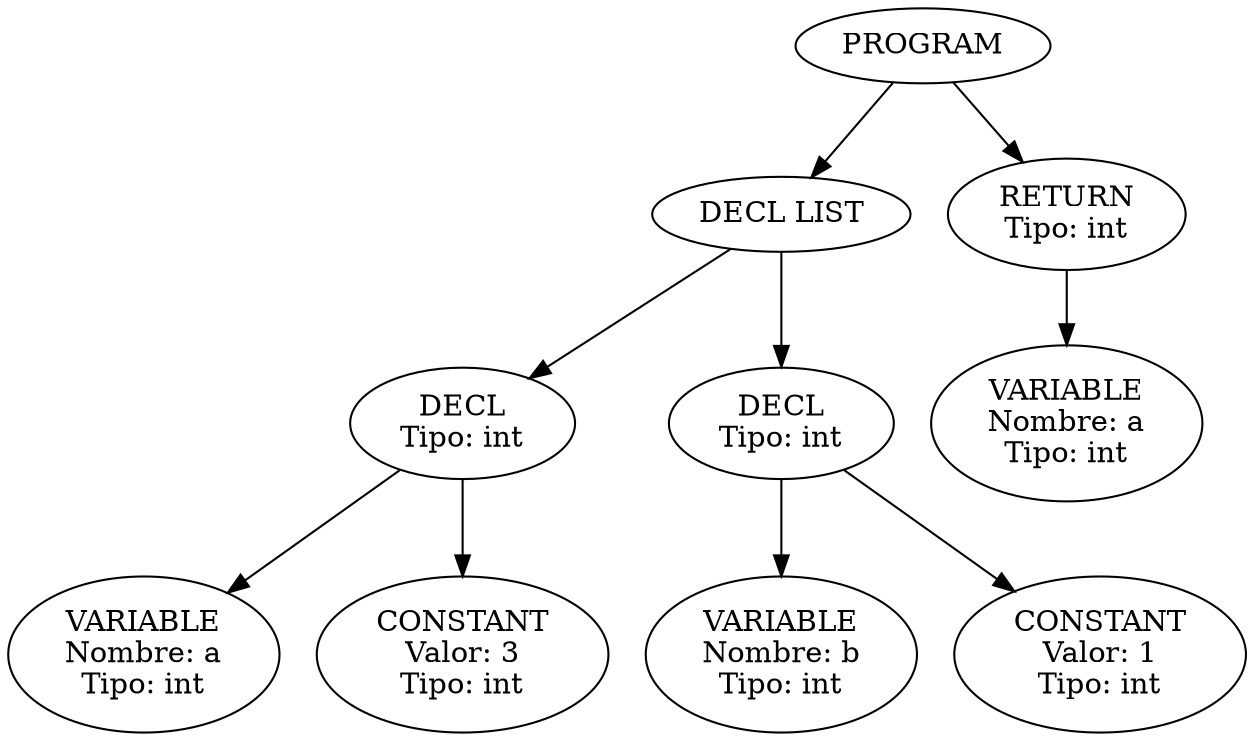 digraph AST {
  0 [label="PROGRAM"];
  1 [label="DECL LIST"];
  2 [label="DECL\nTipo: int"];
  3 [label="VARIABLE\nNombre: a\nTipo: int"];
  2 -> 3;
  4 [label="CONSTANT\nValor: 3\nTipo: int"];
  2 -> 4;
  1 -> 2;
  5 [label="DECL\nTipo: int"];
  6 [label="VARIABLE\nNombre: b\nTipo: int"];
  5 -> 6;
  7 [label="CONSTANT\nValor: 1\nTipo: int"];
  5 -> 7;
  1 -> 5;
  0 -> 1;
  8 [label="RETURN\nTipo: int"];
  9 [label="VARIABLE\nNombre: a\nTipo: int"];
  8 -> 9;
  0 -> 8;
}
